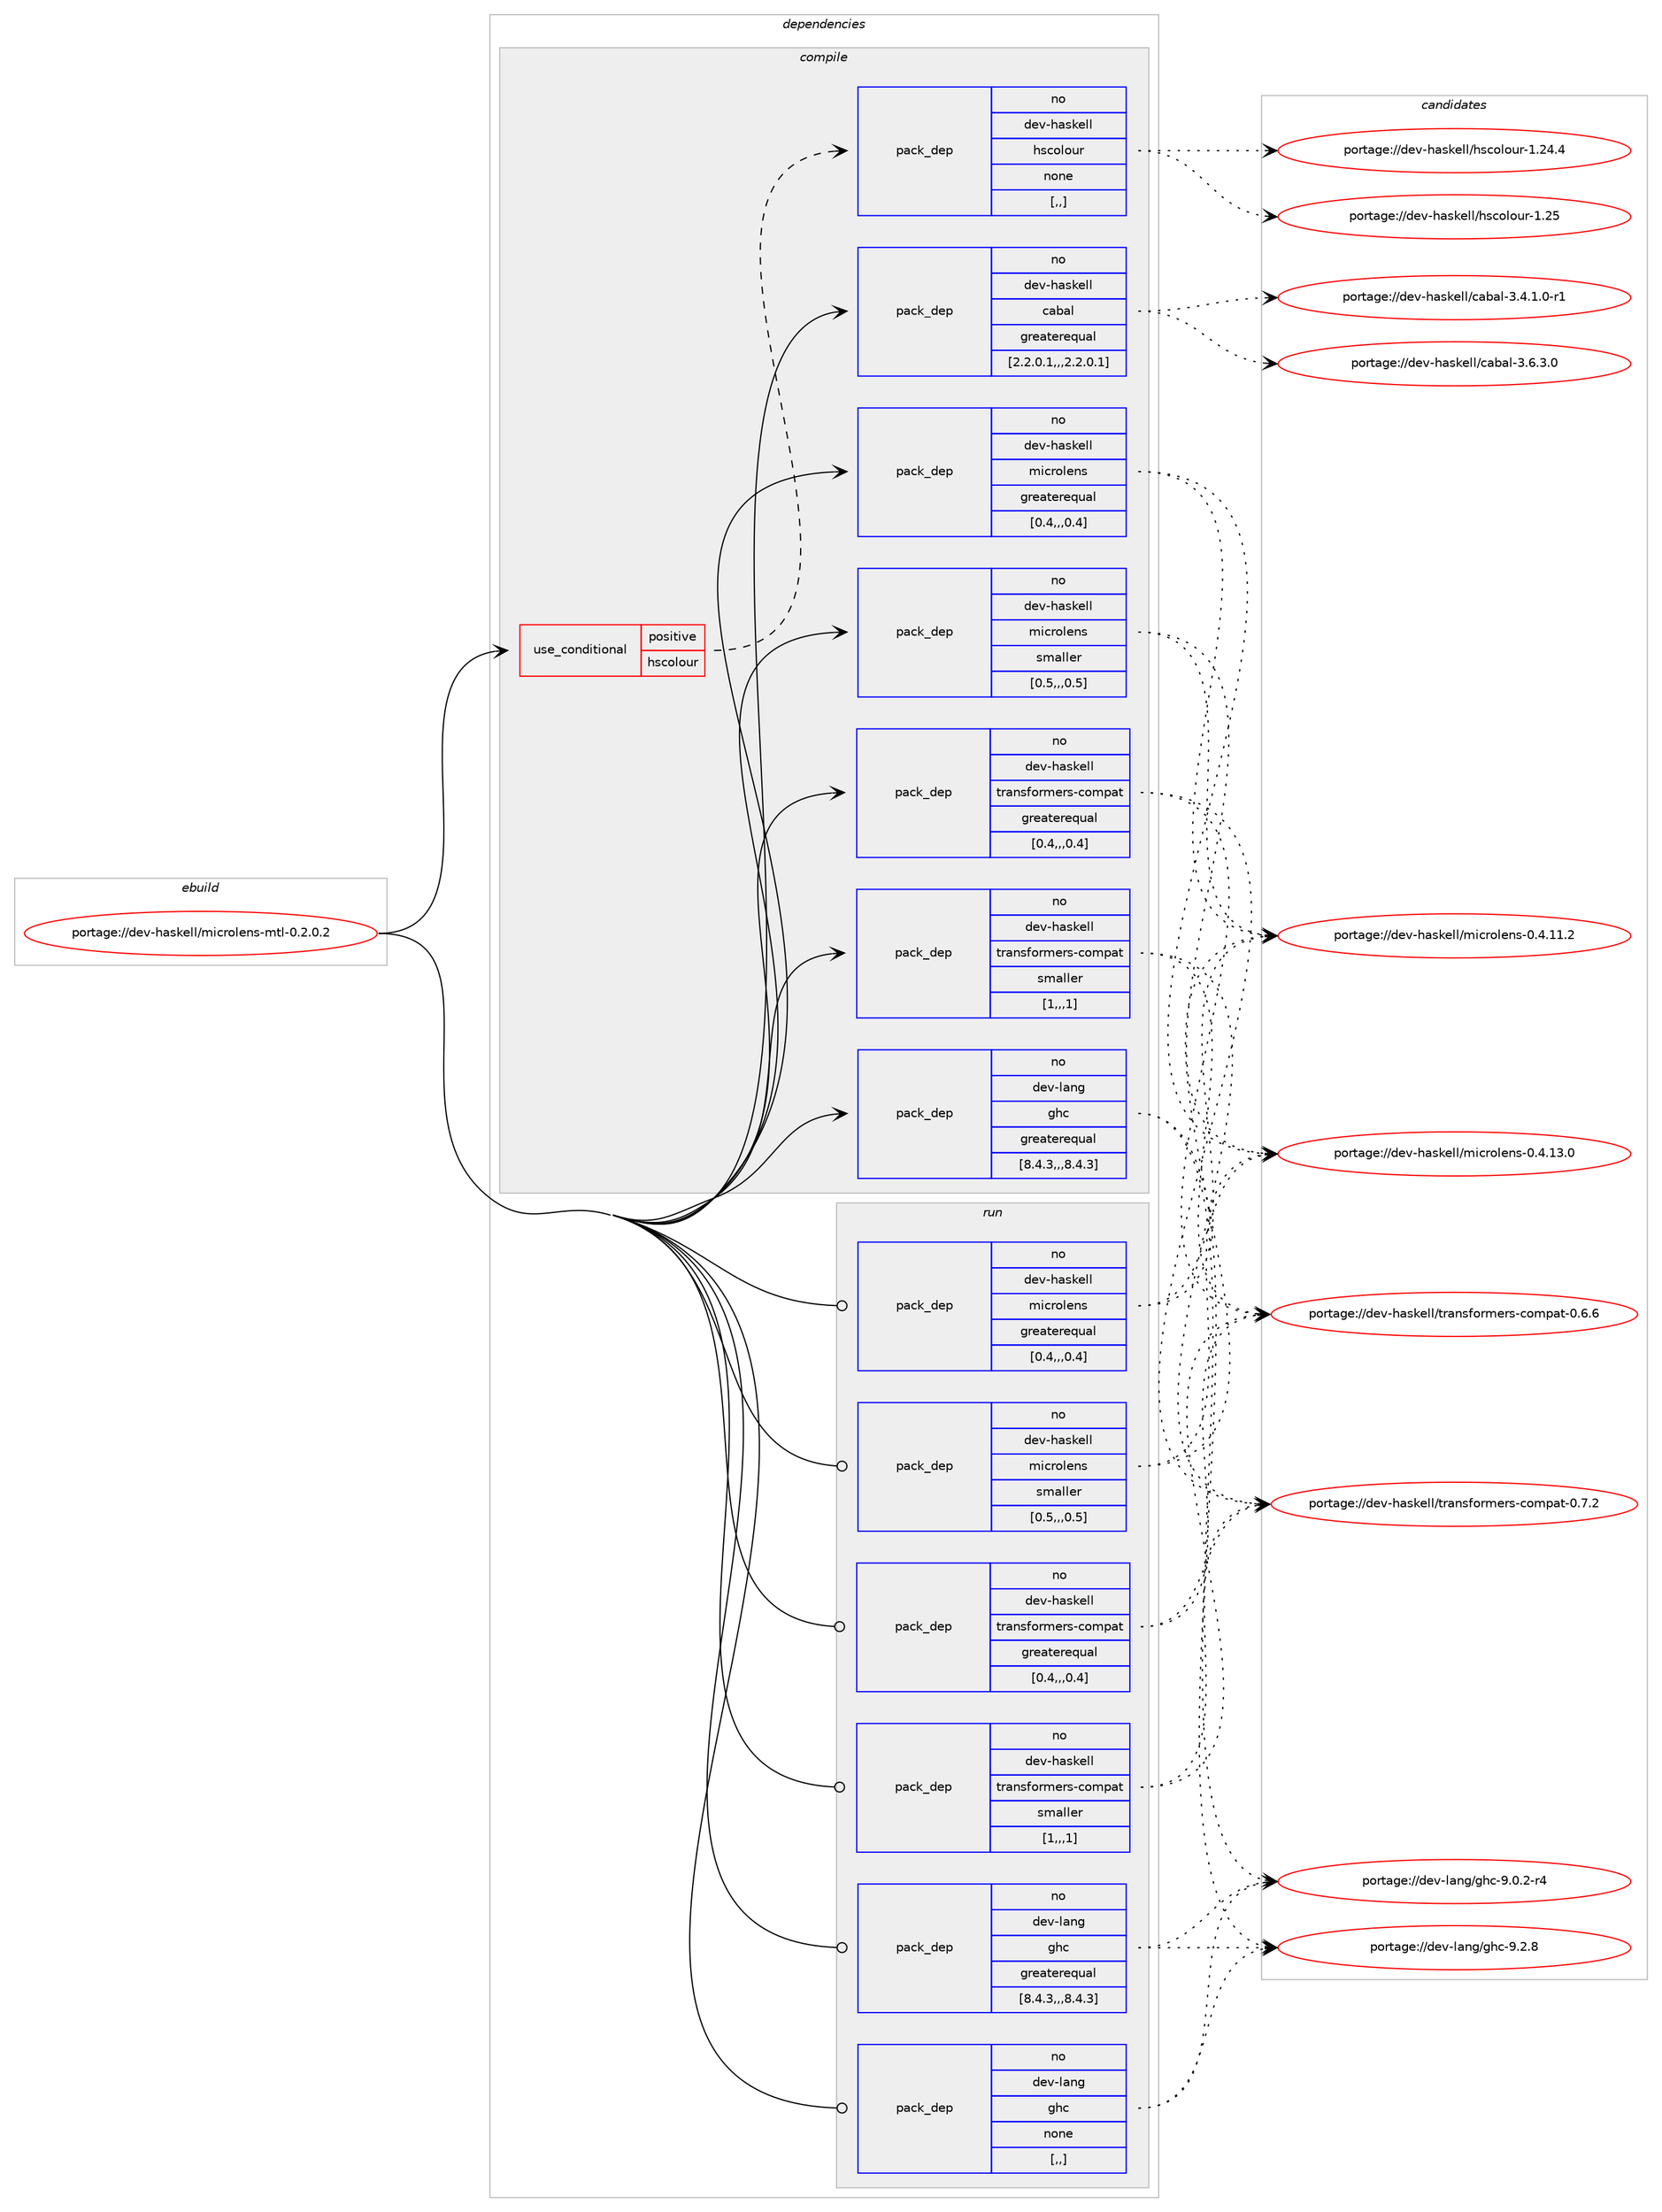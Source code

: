 digraph prolog {

# *************
# Graph options
# *************

newrank=true;
concentrate=true;
compound=true;
graph [rankdir=LR,fontname=Helvetica,fontsize=10,ranksep=1.5];#, ranksep=2.5, nodesep=0.2];
edge  [arrowhead=vee];
node  [fontname=Helvetica,fontsize=10];

# **********
# The ebuild
# **********

subgraph cluster_leftcol {
color=gray;
rank=same;
label=<<i>ebuild</i>>;
id [label="portage://dev-haskell/microlens-mtl-0.2.0.2", color=red, width=4, href="../dev-haskell/microlens-mtl-0.2.0.2.svg"];
}

# ****************
# The dependencies
# ****************

subgraph cluster_midcol {
color=gray;
label=<<i>dependencies</i>>;
subgraph cluster_compile {
fillcolor="#eeeeee";
style=filled;
label=<<i>compile</i>>;
subgraph cond20112 {
dependency82056 [label=<<TABLE BORDER="0" CELLBORDER="1" CELLSPACING="0" CELLPADDING="4"><TR><TD ROWSPAN="3" CELLPADDING="10">use_conditional</TD></TR><TR><TD>positive</TD></TR><TR><TD>hscolour</TD></TR></TABLE>>, shape=none, color=red];
subgraph pack60973 {
dependency82057 [label=<<TABLE BORDER="0" CELLBORDER="1" CELLSPACING="0" CELLPADDING="4" WIDTH="220"><TR><TD ROWSPAN="6" CELLPADDING="30">pack_dep</TD></TR><TR><TD WIDTH="110">no</TD></TR><TR><TD>dev-haskell</TD></TR><TR><TD>hscolour</TD></TR><TR><TD>none</TD></TR><TR><TD>[,,]</TD></TR></TABLE>>, shape=none, color=blue];
}
dependency82056:e -> dependency82057:w [weight=20,style="dashed",arrowhead="vee"];
}
id:e -> dependency82056:w [weight=20,style="solid",arrowhead="vee"];
subgraph pack60974 {
dependency82058 [label=<<TABLE BORDER="0" CELLBORDER="1" CELLSPACING="0" CELLPADDING="4" WIDTH="220"><TR><TD ROWSPAN="6" CELLPADDING="30">pack_dep</TD></TR><TR><TD WIDTH="110">no</TD></TR><TR><TD>dev-haskell</TD></TR><TR><TD>cabal</TD></TR><TR><TD>greaterequal</TD></TR><TR><TD>[2.2.0.1,,,2.2.0.1]</TD></TR></TABLE>>, shape=none, color=blue];
}
id:e -> dependency82058:w [weight=20,style="solid",arrowhead="vee"];
subgraph pack60975 {
dependency82059 [label=<<TABLE BORDER="0" CELLBORDER="1" CELLSPACING="0" CELLPADDING="4" WIDTH="220"><TR><TD ROWSPAN="6" CELLPADDING="30">pack_dep</TD></TR><TR><TD WIDTH="110">no</TD></TR><TR><TD>dev-haskell</TD></TR><TR><TD>microlens</TD></TR><TR><TD>greaterequal</TD></TR><TR><TD>[0.4,,,0.4]</TD></TR></TABLE>>, shape=none, color=blue];
}
id:e -> dependency82059:w [weight=20,style="solid",arrowhead="vee"];
subgraph pack60976 {
dependency82060 [label=<<TABLE BORDER="0" CELLBORDER="1" CELLSPACING="0" CELLPADDING="4" WIDTH="220"><TR><TD ROWSPAN="6" CELLPADDING="30">pack_dep</TD></TR><TR><TD WIDTH="110">no</TD></TR><TR><TD>dev-haskell</TD></TR><TR><TD>microlens</TD></TR><TR><TD>smaller</TD></TR><TR><TD>[0.5,,,0.5]</TD></TR></TABLE>>, shape=none, color=blue];
}
id:e -> dependency82060:w [weight=20,style="solid",arrowhead="vee"];
subgraph pack60977 {
dependency82061 [label=<<TABLE BORDER="0" CELLBORDER="1" CELLSPACING="0" CELLPADDING="4" WIDTH="220"><TR><TD ROWSPAN="6" CELLPADDING="30">pack_dep</TD></TR><TR><TD WIDTH="110">no</TD></TR><TR><TD>dev-haskell</TD></TR><TR><TD>transformers-compat</TD></TR><TR><TD>greaterequal</TD></TR><TR><TD>[0.4,,,0.4]</TD></TR></TABLE>>, shape=none, color=blue];
}
id:e -> dependency82061:w [weight=20,style="solid",arrowhead="vee"];
subgraph pack60978 {
dependency82062 [label=<<TABLE BORDER="0" CELLBORDER="1" CELLSPACING="0" CELLPADDING="4" WIDTH="220"><TR><TD ROWSPAN="6" CELLPADDING="30">pack_dep</TD></TR><TR><TD WIDTH="110">no</TD></TR><TR><TD>dev-haskell</TD></TR><TR><TD>transformers-compat</TD></TR><TR><TD>smaller</TD></TR><TR><TD>[1,,,1]</TD></TR></TABLE>>, shape=none, color=blue];
}
id:e -> dependency82062:w [weight=20,style="solid",arrowhead="vee"];
subgraph pack60979 {
dependency82063 [label=<<TABLE BORDER="0" CELLBORDER="1" CELLSPACING="0" CELLPADDING="4" WIDTH="220"><TR><TD ROWSPAN="6" CELLPADDING="30">pack_dep</TD></TR><TR><TD WIDTH="110">no</TD></TR><TR><TD>dev-lang</TD></TR><TR><TD>ghc</TD></TR><TR><TD>greaterequal</TD></TR><TR><TD>[8.4.3,,,8.4.3]</TD></TR></TABLE>>, shape=none, color=blue];
}
id:e -> dependency82063:w [weight=20,style="solid",arrowhead="vee"];
}
subgraph cluster_compileandrun {
fillcolor="#eeeeee";
style=filled;
label=<<i>compile and run</i>>;
}
subgraph cluster_run {
fillcolor="#eeeeee";
style=filled;
label=<<i>run</i>>;
subgraph pack60980 {
dependency82064 [label=<<TABLE BORDER="0" CELLBORDER="1" CELLSPACING="0" CELLPADDING="4" WIDTH="220"><TR><TD ROWSPAN="6" CELLPADDING="30">pack_dep</TD></TR><TR><TD WIDTH="110">no</TD></TR><TR><TD>dev-haskell</TD></TR><TR><TD>microlens</TD></TR><TR><TD>greaterequal</TD></TR><TR><TD>[0.4,,,0.4]</TD></TR></TABLE>>, shape=none, color=blue];
}
id:e -> dependency82064:w [weight=20,style="solid",arrowhead="odot"];
subgraph pack60981 {
dependency82065 [label=<<TABLE BORDER="0" CELLBORDER="1" CELLSPACING="0" CELLPADDING="4" WIDTH="220"><TR><TD ROWSPAN="6" CELLPADDING="30">pack_dep</TD></TR><TR><TD WIDTH="110">no</TD></TR><TR><TD>dev-haskell</TD></TR><TR><TD>microlens</TD></TR><TR><TD>smaller</TD></TR><TR><TD>[0.5,,,0.5]</TD></TR></TABLE>>, shape=none, color=blue];
}
id:e -> dependency82065:w [weight=20,style="solid",arrowhead="odot"];
subgraph pack60982 {
dependency82066 [label=<<TABLE BORDER="0" CELLBORDER="1" CELLSPACING="0" CELLPADDING="4" WIDTH="220"><TR><TD ROWSPAN="6" CELLPADDING="30">pack_dep</TD></TR><TR><TD WIDTH="110">no</TD></TR><TR><TD>dev-haskell</TD></TR><TR><TD>transformers-compat</TD></TR><TR><TD>greaterequal</TD></TR><TR><TD>[0.4,,,0.4]</TD></TR></TABLE>>, shape=none, color=blue];
}
id:e -> dependency82066:w [weight=20,style="solid",arrowhead="odot"];
subgraph pack60983 {
dependency82067 [label=<<TABLE BORDER="0" CELLBORDER="1" CELLSPACING="0" CELLPADDING="4" WIDTH="220"><TR><TD ROWSPAN="6" CELLPADDING="30">pack_dep</TD></TR><TR><TD WIDTH="110">no</TD></TR><TR><TD>dev-haskell</TD></TR><TR><TD>transformers-compat</TD></TR><TR><TD>smaller</TD></TR><TR><TD>[1,,,1]</TD></TR></TABLE>>, shape=none, color=blue];
}
id:e -> dependency82067:w [weight=20,style="solid",arrowhead="odot"];
subgraph pack60984 {
dependency82068 [label=<<TABLE BORDER="0" CELLBORDER="1" CELLSPACING="0" CELLPADDING="4" WIDTH="220"><TR><TD ROWSPAN="6" CELLPADDING="30">pack_dep</TD></TR><TR><TD WIDTH="110">no</TD></TR><TR><TD>dev-lang</TD></TR><TR><TD>ghc</TD></TR><TR><TD>greaterequal</TD></TR><TR><TD>[8.4.3,,,8.4.3]</TD></TR></TABLE>>, shape=none, color=blue];
}
id:e -> dependency82068:w [weight=20,style="solid",arrowhead="odot"];
subgraph pack60985 {
dependency82069 [label=<<TABLE BORDER="0" CELLBORDER="1" CELLSPACING="0" CELLPADDING="4" WIDTH="220"><TR><TD ROWSPAN="6" CELLPADDING="30">pack_dep</TD></TR><TR><TD WIDTH="110">no</TD></TR><TR><TD>dev-lang</TD></TR><TR><TD>ghc</TD></TR><TR><TD>none</TD></TR><TR><TD>[,,]</TD></TR></TABLE>>, shape=none, color=blue];
}
id:e -> dependency82069:w [weight=20,style="solid",arrowhead="odot"];
}
}

# **************
# The candidates
# **************

subgraph cluster_choices {
rank=same;
color=gray;
label=<<i>candidates</i>>;

subgraph choice60973 {
color=black;
nodesep=1;
choice1001011184510497115107101108108471041159911110811111711445494650524652 [label="portage://dev-haskell/hscolour-1.24.4", color=red, width=4,href="../dev-haskell/hscolour-1.24.4.svg"];
choice100101118451049711510710110810847104115991111081111171144549465053 [label="portage://dev-haskell/hscolour-1.25", color=red, width=4,href="../dev-haskell/hscolour-1.25.svg"];
dependency82057:e -> choice1001011184510497115107101108108471041159911110811111711445494650524652:w [style=dotted,weight="100"];
dependency82057:e -> choice100101118451049711510710110810847104115991111081111171144549465053:w [style=dotted,weight="100"];
}
subgraph choice60974 {
color=black;
nodesep=1;
choice1001011184510497115107101108108479997989710845514652464946484511449 [label="portage://dev-haskell/cabal-3.4.1.0-r1", color=red, width=4,href="../dev-haskell/cabal-3.4.1.0-r1.svg"];
choice100101118451049711510710110810847999798971084551465446514648 [label="portage://dev-haskell/cabal-3.6.3.0", color=red, width=4,href="../dev-haskell/cabal-3.6.3.0.svg"];
dependency82058:e -> choice1001011184510497115107101108108479997989710845514652464946484511449:w [style=dotted,weight="100"];
dependency82058:e -> choice100101118451049711510710110810847999798971084551465446514648:w [style=dotted,weight="100"];
}
subgraph choice60975 {
color=black;
nodesep=1;
choice10010111845104971151071011081084710910599114111108101110115454846524649494650 [label="portage://dev-haskell/microlens-0.4.11.2", color=red, width=4,href="../dev-haskell/microlens-0.4.11.2.svg"];
choice10010111845104971151071011081084710910599114111108101110115454846524649514648 [label="portage://dev-haskell/microlens-0.4.13.0", color=red, width=4,href="../dev-haskell/microlens-0.4.13.0.svg"];
dependency82059:e -> choice10010111845104971151071011081084710910599114111108101110115454846524649494650:w [style=dotted,weight="100"];
dependency82059:e -> choice10010111845104971151071011081084710910599114111108101110115454846524649514648:w [style=dotted,weight="100"];
}
subgraph choice60976 {
color=black;
nodesep=1;
choice10010111845104971151071011081084710910599114111108101110115454846524649494650 [label="portage://dev-haskell/microlens-0.4.11.2", color=red, width=4,href="../dev-haskell/microlens-0.4.11.2.svg"];
choice10010111845104971151071011081084710910599114111108101110115454846524649514648 [label="portage://dev-haskell/microlens-0.4.13.0", color=red, width=4,href="../dev-haskell/microlens-0.4.13.0.svg"];
dependency82060:e -> choice10010111845104971151071011081084710910599114111108101110115454846524649494650:w [style=dotted,weight="100"];
dependency82060:e -> choice10010111845104971151071011081084710910599114111108101110115454846524649514648:w [style=dotted,weight="100"];
}
subgraph choice60977 {
color=black;
nodesep=1;
choice10010111845104971151071011081084711611497110115102111114109101114115459911110911297116454846544654 [label="portage://dev-haskell/transformers-compat-0.6.6", color=red, width=4,href="../dev-haskell/transformers-compat-0.6.6.svg"];
choice10010111845104971151071011081084711611497110115102111114109101114115459911110911297116454846554650 [label="portage://dev-haskell/transformers-compat-0.7.2", color=red, width=4,href="../dev-haskell/transformers-compat-0.7.2.svg"];
dependency82061:e -> choice10010111845104971151071011081084711611497110115102111114109101114115459911110911297116454846544654:w [style=dotted,weight="100"];
dependency82061:e -> choice10010111845104971151071011081084711611497110115102111114109101114115459911110911297116454846554650:w [style=dotted,weight="100"];
}
subgraph choice60978 {
color=black;
nodesep=1;
choice10010111845104971151071011081084711611497110115102111114109101114115459911110911297116454846544654 [label="portage://dev-haskell/transformers-compat-0.6.6", color=red, width=4,href="../dev-haskell/transformers-compat-0.6.6.svg"];
choice10010111845104971151071011081084711611497110115102111114109101114115459911110911297116454846554650 [label="portage://dev-haskell/transformers-compat-0.7.2", color=red, width=4,href="../dev-haskell/transformers-compat-0.7.2.svg"];
dependency82062:e -> choice10010111845104971151071011081084711611497110115102111114109101114115459911110911297116454846544654:w [style=dotted,weight="100"];
dependency82062:e -> choice10010111845104971151071011081084711611497110115102111114109101114115459911110911297116454846554650:w [style=dotted,weight="100"];
}
subgraph choice60979 {
color=black;
nodesep=1;
choice100101118451089711010347103104994557464846504511452 [label="portage://dev-lang/ghc-9.0.2-r4", color=red, width=4,href="../dev-lang/ghc-9.0.2-r4.svg"];
choice10010111845108971101034710310499455746504656 [label="portage://dev-lang/ghc-9.2.8", color=red, width=4,href="../dev-lang/ghc-9.2.8.svg"];
dependency82063:e -> choice100101118451089711010347103104994557464846504511452:w [style=dotted,weight="100"];
dependency82063:e -> choice10010111845108971101034710310499455746504656:w [style=dotted,weight="100"];
}
subgraph choice60980 {
color=black;
nodesep=1;
choice10010111845104971151071011081084710910599114111108101110115454846524649494650 [label="portage://dev-haskell/microlens-0.4.11.2", color=red, width=4,href="../dev-haskell/microlens-0.4.11.2.svg"];
choice10010111845104971151071011081084710910599114111108101110115454846524649514648 [label="portage://dev-haskell/microlens-0.4.13.0", color=red, width=4,href="../dev-haskell/microlens-0.4.13.0.svg"];
dependency82064:e -> choice10010111845104971151071011081084710910599114111108101110115454846524649494650:w [style=dotted,weight="100"];
dependency82064:e -> choice10010111845104971151071011081084710910599114111108101110115454846524649514648:w [style=dotted,weight="100"];
}
subgraph choice60981 {
color=black;
nodesep=1;
choice10010111845104971151071011081084710910599114111108101110115454846524649494650 [label="portage://dev-haskell/microlens-0.4.11.2", color=red, width=4,href="../dev-haskell/microlens-0.4.11.2.svg"];
choice10010111845104971151071011081084710910599114111108101110115454846524649514648 [label="portage://dev-haskell/microlens-0.4.13.0", color=red, width=4,href="../dev-haskell/microlens-0.4.13.0.svg"];
dependency82065:e -> choice10010111845104971151071011081084710910599114111108101110115454846524649494650:w [style=dotted,weight="100"];
dependency82065:e -> choice10010111845104971151071011081084710910599114111108101110115454846524649514648:w [style=dotted,weight="100"];
}
subgraph choice60982 {
color=black;
nodesep=1;
choice10010111845104971151071011081084711611497110115102111114109101114115459911110911297116454846544654 [label="portage://dev-haskell/transformers-compat-0.6.6", color=red, width=4,href="../dev-haskell/transformers-compat-0.6.6.svg"];
choice10010111845104971151071011081084711611497110115102111114109101114115459911110911297116454846554650 [label="portage://dev-haskell/transformers-compat-0.7.2", color=red, width=4,href="../dev-haskell/transformers-compat-0.7.2.svg"];
dependency82066:e -> choice10010111845104971151071011081084711611497110115102111114109101114115459911110911297116454846544654:w [style=dotted,weight="100"];
dependency82066:e -> choice10010111845104971151071011081084711611497110115102111114109101114115459911110911297116454846554650:w [style=dotted,weight="100"];
}
subgraph choice60983 {
color=black;
nodesep=1;
choice10010111845104971151071011081084711611497110115102111114109101114115459911110911297116454846544654 [label="portage://dev-haskell/transformers-compat-0.6.6", color=red, width=4,href="../dev-haskell/transformers-compat-0.6.6.svg"];
choice10010111845104971151071011081084711611497110115102111114109101114115459911110911297116454846554650 [label="portage://dev-haskell/transformers-compat-0.7.2", color=red, width=4,href="../dev-haskell/transformers-compat-0.7.2.svg"];
dependency82067:e -> choice10010111845104971151071011081084711611497110115102111114109101114115459911110911297116454846544654:w [style=dotted,weight="100"];
dependency82067:e -> choice10010111845104971151071011081084711611497110115102111114109101114115459911110911297116454846554650:w [style=dotted,weight="100"];
}
subgraph choice60984 {
color=black;
nodesep=1;
choice100101118451089711010347103104994557464846504511452 [label="portage://dev-lang/ghc-9.0.2-r4", color=red, width=4,href="../dev-lang/ghc-9.0.2-r4.svg"];
choice10010111845108971101034710310499455746504656 [label="portage://dev-lang/ghc-9.2.8", color=red, width=4,href="../dev-lang/ghc-9.2.8.svg"];
dependency82068:e -> choice100101118451089711010347103104994557464846504511452:w [style=dotted,weight="100"];
dependency82068:e -> choice10010111845108971101034710310499455746504656:w [style=dotted,weight="100"];
}
subgraph choice60985 {
color=black;
nodesep=1;
choice100101118451089711010347103104994557464846504511452 [label="portage://dev-lang/ghc-9.0.2-r4", color=red, width=4,href="../dev-lang/ghc-9.0.2-r4.svg"];
choice10010111845108971101034710310499455746504656 [label="portage://dev-lang/ghc-9.2.8", color=red, width=4,href="../dev-lang/ghc-9.2.8.svg"];
dependency82069:e -> choice100101118451089711010347103104994557464846504511452:w [style=dotted,weight="100"];
dependency82069:e -> choice10010111845108971101034710310499455746504656:w [style=dotted,weight="100"];
}
}

}
